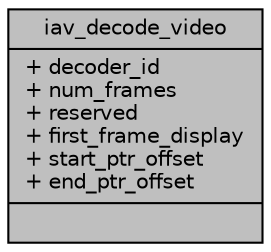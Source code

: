 digraph "iav_decode_video"
{
 // INTERACTIVE_SVG=YES
 // LATEX_PDF_SIZE
  bgcolor="transparent";
  edge [fontname="Helvetica",fontsize="10",labelfontname="Helvetica",labelfontsize="10"];
  node [fontname="Helvetica",fontsize="10",shape=record];
  Node1 [label="{iav_decode_video\n|+ decoder_id\l+ num_frames\l+ reserved\l+ first_frame_display\l+ start_ptr_offset\l+ end_ptr_offset\l|}",height=0.2,width=0.4,color="black", fillcolor="grey75", style="filled", fontcolor="black",tooltip=" "];
}
